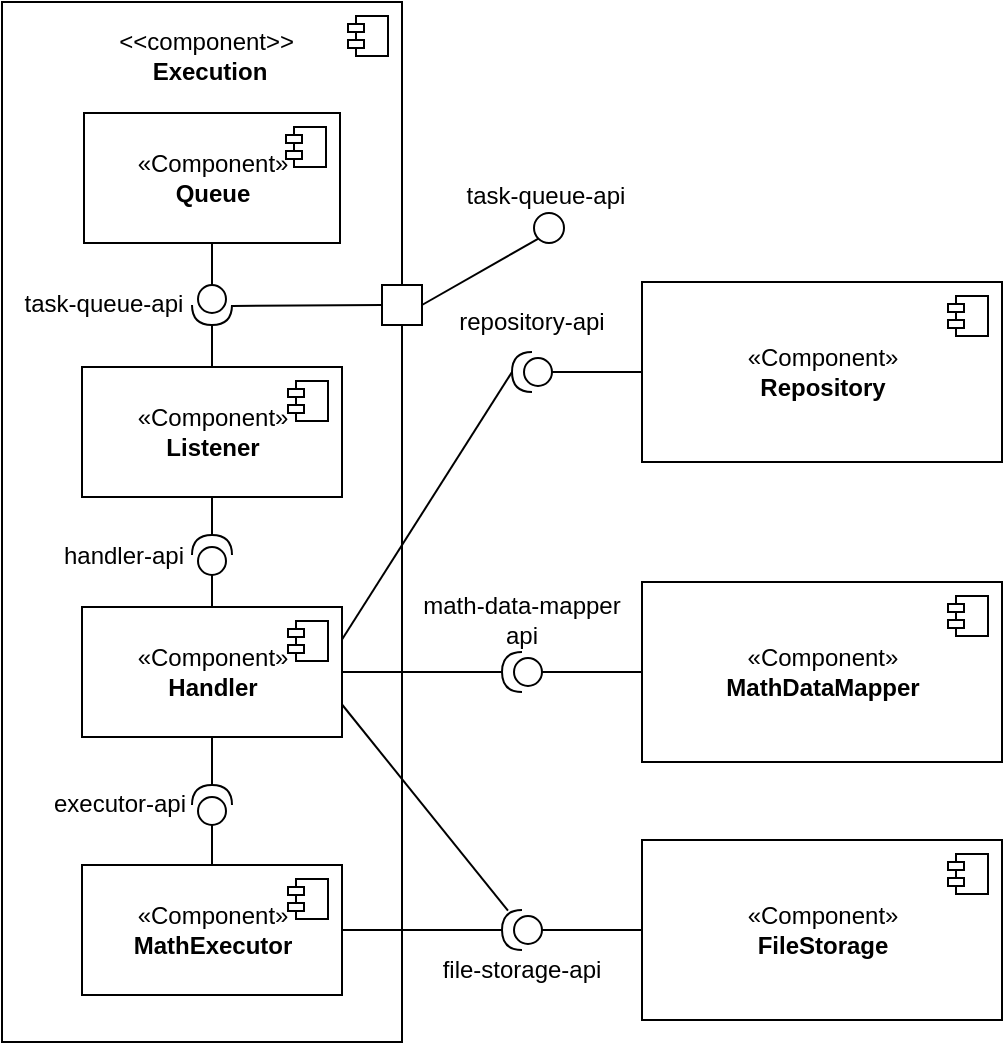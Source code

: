 <mxfile version="17.2.4" type="device"><diagram id="9peL6Jdyi7slHA2bSrLi" name="Страница 1"><mxGraphModel dx="1072" dy="1949" grid="1" gridSize="10" guides="1" tooltips="1" connect="1" arrows="1" fold="1" page="1" pageScale="1" pageWidth="827" pageHeight="1169" math="0" shadow="0"><root><mxCell id="0"/><mxCell id="1" parent="0"/><mxCell id="KFWdIDt0UImOJ-kJL9E7-3" value="" style="html=1;dropTarget=0;" vertex="1" parent="1"><mxGeometry x="60" y="-1150" width="200" height="520" as="geometry"/></mxCell><mxCell id="KFWdIDt0UImOJ-kJL9E7-4" value="" style="shape=module;jettyWidth=8;jettyHeight=4;" vertex="1" parent="KFWdIDt0UImOJ-kJL9E7-3"><mxGeometry x="1" width="20" height="20" relative="1" as="geometry"><mxPoint x="-27" y="7" as="offset"/></mxGeometry></mxCell><mxCell id="KFWdIDt0UImOJ-kJL9E7-5" value="&amp;lt;&amp;lt;component&amp;gt;&amp;gt;&amp;nbsp;&lt;br&gt;&lt;b&gt;Execution&lt;/b&gt;" style="text;html=1;strokeColor=none;fillColor=none;align=center;verticalAlign=middle;whiteSpace=wrap;rounded=0;" vertex="1" parent="1"><mxGeometry x="134" y="-1138.5" width="60" height="30" as="geometry"/></mxCell><mxCell id="KFWdIDt0UImOJ-kJL9E7-73" style="edgeStyle=none;rounded=0;orthogonalLoop=1;jettySize=auto;html=1;exitX=1;exitY=0.5;exitDx=0;exitDy=0;endArrow=none;endFill=0;entryX=1;entryY=0.5;entryDx=0;entryDy=0;entryPerimeter=0;" edge="1" parent="1" source="KFWdIDt0UImOJ-kJL9E7-6" target="KFWdIDt0UImOJ-kJL9E7-38"><mxGeometry relative="1" as="geometry"><mxPoint x="407" y="-508.5" as="targetPoint"/></mxGeometry></mxCell><mxCell id="KFWdIDt0UImOJ-kJL9E7-6" value="«Component»&lt;br&gt;&lt;b&gt;MathExecutor&lt;/b&gt;" style="html=1;dropTarget=0;" vertex="1" parent="1"><mxGeometry x="100" y="-718.5" width="130" height="65" as="geometry"/></mxCell><mxCell id="KFWdIDt0UImOJ-kJL9E7-7" value="" style="shape=module;jettyWidth=8;jettyHeight=4;" vertex="1" parent="KFWdIDt0UImOJ-kJL9E7-6"><mxGeometry x="1" width="20" height="20" relative="1" as="geometry"><mxPoint x="-27" y="7" as="offset"/></mxGeometry></mxCell><mxCell id="KFWdIDt0UImOJ-kJL9E7-66" style="edgeStyle=none;rounded=0;orthogonalLoop=1;jettySize=auto;html=1;exitX=1;exitY=0.5;exitDx=0;exitDy=0;entryX=1;entryY=0.5;entryDx=0;entryDy=0;entryPerimeter=0;endArrow=none;endFill=0;" edge="1" parent="1" source="KFWdIDt0UImOJ-kJL9E7-9" target="KFWdIDt0UImOJ-kJL9E7-64"><mxGeometry relative="1" as="geometry"/></mxCell><mxCell id="KFWdIDt0UImOJ-kJL9E7-68" style="edgeStyle=none;rounded=0;orthogonalLoop=1;jettySize=auto;html=1;exitX=1;exitY=0.25;exitDx=0;exitDy=0;entryX=1;entryY=0.5;entryDx=0;entryDy=0;entryPerimeter=0;endArrow=none;endFill=0;" edge="1" parent="1" source="KFWdIDt0UImOJ-kJL9E7-9" target="KFWdIDt0UImOJ-kJL9E7-59"><mxGeometry relative="1" as="geometry"/></mxCell><mxCell id="KFWdIDt0UImOJ-kJL9E7-69" style="edgeStyle=none;rounded=0;orthogonalLoop=1;jettySize=auto;html=1;exitX=0.5;exitY=1;exitDx=0;exitDy=0;entryX=1;entryY=0.5;entryDx=0;entryDy=0;entryPerimeter=0;endArrow=none;endFill=0;" edge="1" parent="1" source="KFWdIDt0UImOJ-kJL9E7-9" target="KFWdIDt0UImOJ-kJL9E7-28"><mxGeometry relative="1" as="geometry"/></mxCell><mxCell id="KFWdIDt0UImOJ-kJL9E7-72" style="edgeStyle=none;rounded=0;orthogonalLoop=1;jettySize=auto;html=1;exitX=1;exitY=0.75;exitDx=0;exitDy=0;entryX=0.851;entryY=0.982;entryDx=0;entryDy=0;entryPerimeter=0;endArrow=none;endFill=0;" edge="1" parent="1" source="KFWdIDt0UImOJ-kJL9E7-9" target="KFWdIDt0UImOJ-kJL9E7-38"><mxGeometry relative="1" as="geometry"/></mxCell><mxCell id="KFWdIDt0UImOJ-kJL9E7-9" value="«Component»&lt;br&gt;&lt;b&gt;Handler&lt;/b&gt;" style="html=1;dropTarget=0;" vertex="1" parent="1"><mxGeometry x="100" y="-847.5" width="130" height="65" as="geometry"/></mxCell><mxCell id="KFWdIDt0UImOJ-kJL9E7-10" value="" style="shape=module;jettyWidth=8;jettyHeight=4;" vertex="1" parent="KFWdIDt0UImOJ-kJL9E7-9"><mxGeometry x="1" width="20" height="20" relative="1" as="geometry"><mxPoint x="-27" y="7" as="offset"/></mxGeometry></mxCell><mxCell id="KFWdIDt0UImOJ-kJL9E7-51" style="edgeStyle=none;rounded=0;orthogonalLoop=1;jettySize=auto;html=1;exitX=0.5;exitY=1;exitDx=0;exitDy=0;endArrow=none;endFill=0;entryX=1;entryY=0.5;entryDx=0;entryDy=0;entryPerimeter=0;" edge="1" parent="1" source="KFWdIDt0UImOJ-kJL9E7-11" target="KFWdIDt0UImOJ-kJL9E7-25"><mxGeometry relative="1" as="geometry"><mxPoint x="187" y="-888.5" as="targetPoint"/></mxGeometry></mxCell><mxCell id="KFWdIDt0UImOJ-kJL9E7-11" value="«Component»&lt;br&gt;&lt;b&gt;Listener&lt;/b&gt;" style="html=1;dropTarget=0;" vertex="1" parent="1"><mxGeometry x="100" y="-967.5" width="130" height="65" as="geometry"/></mxCell><mxCell id="KFWdIDt0UImOJ-kJL9E7-12" value="" style="shape=module;jettyWidth=8;jettyHeight=4;" vertex="1" parent="KFWdIDt0UImOJ-kJL9E7-11"><mxGeometry x="1" width="20" height="20" relative="1" as="geometry"><mxPoint x="-27" y="7" as="offset"/></mxGeometry></mxCell><mxCell id="KFWdIDt0UImOJ-kJL9E7-45" style="edgeStyle=none;rounded=0;orthogonalLoop=1;jettySize=auto;html=1;exitX=0.5;exitY=1;exitDx=0;exitDy=0;entryX=0;entryY=0.5;entryDx=0;entryDy=0;entryPerimeter=0;endArrow=none;endFill=0;" edge="1" parent="1" source="KFWdIDt0UImOJ-kJL9E7-14" target="KFWdIDt0UImOJ-kJL9E7-44"><mxGeometry relative="1" as="geometry"/></mxCell><mxCell id="KFWdIDt0UImOJ-kJL9E7-14" value="«Component»&lt;br&gt;&lt;b&gt;Queue&lt;/b&gt;" style="html=1;dropTarget=0;" vertex="1" parent="1"><mxGeometry x="101" y="-1094.5" width="128" height="65" as="geometry"/></mxCell><mxCell id="KFWdIDt0UImOJ-kJL9E7-15" value="" style="shape=module;jettyWidth=8;jettyHeight=4;" vertex="1" parent="KFWdIDt0UImOJ-kJL9E7-14"><mxGeometry x="1" width="20" height="20" relative="1" as="geometry"><mxPoint x="-27" y="7" as="offset"/></mxGeometry></mxCell><mxCell id="KFWdIDt0UImOJ-kJL9E7-70" style="edgeStyle=none;rounded=0;orthogonalLoop=1;jettySize=auto;html=1;exitX=0;exitY=0.5;exitDx=0;exitDy=0;exitPerimeter=0;entryX=0.5;entryY=0;entryDx=0;entryDy=0;endArrow=none;endFill=0;" edge="1" parent="1" source="KFWdIDt0UImOJ-kJL9E7-28" target="KFWdIDt0UImOJ-kJL9E7-6"><mxGeometry relative="1" as="geometry"/></mxCell><mxCell id="KFWdIDt0UImOJ-kJL9E7-28" value="" style="shape=providedRequiredInterface;html=1;verticalLabelPosition=bottom;sketch=0;direction=north;" vertex="1" parent="1"><mxGeometry x="155" y="-758.5" width="20" height="20" as="geometry"/></mxCell><mxCell id="KFWdIDt0UImOJ-kJL9E7-35" value="«Component»&lt;br&gt;&lt;b&gt;FileStorage&lt;/b&gt;" style="html=1;dropTarget=0;fillColor=default;" vertex="1" parent="1"><mxGeometry x="380" y="-731" width="180" height="90" as="geometry"/></mxCell><mxCell id="KFWdIDt0UImOJ-kJL9E7-36" value="" style="shape=module;jettyWidth=8;jettyHeight=4;fillColor=default;" vertex="1" parent="KFWdIDt0UImOJ-kJL9E7-35"><mxGeometry x="1" width="20" height="20" relative="1" as="geometry"><mxPoint x="-27" y="7" as="offset"/></mxGeometry></mxCell><mxCell id="KFWdIDt0UImOJ-kJL9E7-53" style="edgeStyle=none;rounded=0;orthogonalLoop=1;jettySize=auto;html=1;exitX=0;exitY=0.5;exitDx=0;exitDy=0;exitPerimeter=0;entryX=0;entryY=0.5;entryDx=0;entryDy=0;endArrow=none;endFill=0;" edge="1" parent="1" source="KFWdIDt0UImOJ-kJL9E7-38" target="KFWdIDt0UImOJ-kJL9E7-35"><mxGeometry relative="1" as="geometry"/></mxCell><mxCell id="KFWdIDt0UImOJ-kJL9E7-38" value="" style="shape=providedRequiredInterface;html=1;verticalLabelPosition=bottom;sketch=0;fillColor=default;direction=west;" vertex="1" parent="1"><mxGeometry x="310" y="-696" width="20" height="20" as="geometry"/></mxCell><mxCell id="KFWdIDt0UImOJ-kJL9E7-39" value="file-storage-api" style="text;html=1;strokeColor=none;fillColor=none;align=center;verticalAlign=middle;whiteSpace=wrap;rounded=0;" vertex="1" parent="1"><mxGeometry x="275" y="-681" width="90" height="30" as="geometry"/></mxCell><mxCell id="KFWdIDt0UImOJ-kJL9E7-46" style="edgeStyle=none;rounded=0;orthogonalLoop=1;jettySize=auto;html=1;exitX=1;exitY=0.5;exitDx=0;exitDy=0;exitPerimeter=0;entryX=0.5;entryY=0;entryDx=0;entryDy=0;endArrow=none;endFill=0;" edge="1" parent="1" source="KFWdIDt0UImOJ-kJL9E7-44" target="KFWdIDt0UImOJ-kJL9E7-11"><mxGeometry relative="1" as="geometry"/></mxCell><mxCell id="KFWdIDt0UImOJ-kJL9E7-52" style="edgeStyle=none;rounded=0;orthogonalLoop=1;jettySize=auto;html=1;exitX=0;exitY=0.5;exitDx=0;exitDy=0;exitPerimeter=0;entryX=0.5;entryY=0;entryDx=0;entryDy=0;endArrow=none;endFill=0;" edge="1" parent="1" source="KFWdIDt0UImOJ-kJL9E7-25" target="KFWdIDt0UImOJ-kJL9E7-9"><mxGeometry relative="1" as="geometry"/></mxCell><mxCell id="KFWdIDt0UImOJ-kJL9E7-25" value="" style="shape=providedRequiredInterface;html=1;verticalLabelPosition=bottom;sketch=0;direction=north;" vertex="1" parent="1"><mxGeometry x="155" y="-883.5" width="20" height="20" as="geometry"/></mxCell><mxCell id="KFWdIDt0UImOJ-kJL9E7-47" value="handler-api" style="text;html=1;strokeColor=none;fillColor=none;align=center;verticalAlign=middle;whiteSpace=wrap;rounded=0;" vertex="1" parent="1"><mxGeometry x="75.5" y="-888.5" width="90" height="30" as="geometry"/></mxCell><mxCell id="KFWdIDt0UImOJ-kJL9E7-56" value="«Component»&lt;br&gt;&lt;b&gt;Repository&lt;/b&gt;" style="html=1;dropTarget=0;fillColor=default;" vertex="1" parent="1"><mxGeometry x="380" y="-1010" width="180" height="90" as="geometry"/></mxCell><mxCell id="KFWdIDt0UImOJ-kJL9E7-57" value="" style="shape=module;jettyWidth=8;jettyHeight=4;fillColor=default;" vertex="1" parent="KFWdIDt0UImOJ-kJL9E7-56"><mxGeometry x="1" width="20" height="20" relative="1" as="geometry"><mxPoint x="-27" y="7" as="offset"/></mxGeometry></mxCell><mxCell id="KFWdIDt0UImOJ-kJL9E7-58" style="edgeStyle=none;rounded=0;orthogonalLoop=1;jettySize=auto;html=1;exitX=0;exitY=0.5;exitDx=0;exitDy=0;exitPerimeter=0;entryX=0;entryY=0.5;entryDx=0;entryDy=0;endArrow=none;endFill=0;" edge="1" parent="1" source="KFWdIDt0UImOJ-kJL9E7-59" target="KFWdIDt0UImOJ-kJL9E7-56"><mxGeometry relative="1" as="geometry"/></mxCell><mxCell id="KFWdIDt0UImOJ-kJL9E7-59" value="" style="shape=providedRequiredInterface;html=1;verticalLabelPosition=bottom;sketch=0;fillColor=default;direction=west;" vertex="1" parent="1"><mxGeometry x="315" y="-975" width="20" height="20" as="geometry"/></mxCell><mxCell id="KFWdIDt0UImOJ-kJL9E7-60" value="repository-api" style="text;html=1;strokeColor=none;fillColor=none;align=center;verticalAlign=middle;whiteSpace=wrap;rounded=0;" vertex="1" parent="1"><mxGeometry x="280" y="-1005" width="90" height="30" as="geometry"/></mxCell><mxCell id="KFWdIDt0UImOJ-kJL9E7-61" value="«Component»&lt;br&gt;&lt;b&gt;MathDataMapper&lt;/b&gt;" style="html=1;dropTarget=0;fillColor=default;" vertex="1" parent="1"><mxGeometry x="380" y="-860" width="180" height="90" as="geometry"/></mxCell><mxCell id="KFWdIDt0UImOJ-kJL9E7-62" value="" style="shape=module;jettyWidth=8;jettyHeight=4;fillColor=default;" vertex="1" parent="KFWdIDt0UImOJ-kJL9E7-61"><mxGeometry x="1" width="20" height="20" relative="1" as="geometry"><mxPoint x="-27" y="7" as="offset"/></mxGeometry></mxCell><mxCell id="KFWdIDt0UImOJ-kJL9E7-63" style="edgeStyle=none;rounded=0;orthogonalLoop=1;jettySize=auto;html=1;exitX=0;exitY=0.5;exitDx=0;exitDy=0;exitPerimeter=0;entryX=0;entryY=0.5;entryDx=0;entryDy=0;endArrow=none;endFill=0;" edge="1" parent="1" source="KFWdIDt0UImOJ-kJL9E7-64" target="KFWdIDt0UImOJ-kJL9E7-61"><mxGeometry relative="1" as="geometry"/></mxCell><mxCell id="KFWdIDt0UImOJ-kJL9E7-64" value="" style="shape=providedRequiredInterface;html=1;verticalLabelPosition=bottom;sketch=0;fillColor=default;direction=west;" vertex="1" parent="1"><mxGeometry x="310" y="-825" width="20" height="20" as="geometry"/></mxCell><mxCell id="KFWdIDt0UImOJ-kJL9E7-65" value="math-data-mapper&lt;br&gt;api" style="text;html=1;strokeColor=none;fillColor=none;align=center;verticalAlign=middle;whiteSpace=wrap;rounded=0;" vertex="1" parent="1"><mxGeometry x="260" y="-856" width="120" height="30" as="geometry"/></mxCell><mxCell id="KFWdIDt0UImOJ-kJL9E7-71" value="executor-api" style="text;html=1;strokeColor=none;fillColor=none;align=center;verticalAlign=middle;whiteSpace=wrap;rounded=0;" vertex="1" parent="1"><mxGeometry x="74" y="-764.5" width="90" height="30" as="geometry"/></mxCell><mxCell id="KFWdIDt0UImOJ-kJL9E7-75" value="" style="ellipse;whiteSpace=wrap;html=1;aspect=fixed;" vertex="1" parent="1"><mxGeometry x="326" y="-1044.5" width="15" height="15" as="geometry"/></mxCell><mxCell id="KFWdIDt0UImOJ-kJL9E7-80" style="edgeStyle=none;rounded=0;orthogonalLoop=1;jettySize=auto;html=1;exitX=1;exitY=0.5;exitDx=0;exitDy=0;entryX=0;entryY=1;entryDx=0;entryDy=0;endArrow=none;endFill=0;" edge="1" parent="1" source="KFWdIDt0UImOJ-kJL9E7-76" target="KFWdIDt0UImOJ-kJL9E7-75"><mxGeometry relative="1" as="geometry"/></mxCell><mxCell id="KFWdIDt0UImOJ-kJL9E7-83" style="edgeStyle=none;rounded=0;orthogonalLoop=1;jettySize=auto;html=1;exitX=0;exitY=0.5;exitDx=0;exitDy=0;entryX=0.525;entryY=-0.008;entryDx=0;entryDy=0;entryPerimeter=0;endArrow=none;endFill=0;" edge="1" parent="1" source="KFWdIDt0UImOJ-kJL9E7-76" target="KFWdIDt0UImOJ-kJL9E7-44"><mxGeometry relative="1" as="geometry"/></mxCell><mxCell id="KFWdIDt0UImOJ-kJL9E7-76" value="" style="whiteSpace=wrap;html=1;aspect=fixed;" vertex="1" parent="1"><mxGeometry x="250" y="-1008.5" width="20" height="20" as="geometry"/></mxCell><mxCell id="KFWdIDt0UImOJ-kJL9E7-41" value="task-queue-api" style="text;html=1;strokeColor=none;fillColor=none;align=center;verticalAlign=middle;whiteSpace=wrap;rounded=0;" vertex="1" parent="1"><mxGeometry x="66" y="-1014.5" width="90" height="30" as="geometry"/></mxCell><mxCell id="KFWdIDt0UImOJ-kJL9E7-44" value="" style="shape=providedRequiredInterface;html=1;verticalLabelPosition=bottom;sketch=0;direction=south;" vertex="1" parent="1"><mxGeometry x="155" y="-1008.5" width="20" height="20" as="geometry"/></mxCell><mxCell id="KFWdIDt0UImOJ-kJL9E7-84" value="task-queue-api" style="text;html=1;strokeColor=none;fillColor=none;align=center;verticalAlign=middle;whiteSpace=wrap;rounded=0;" vertex="1" parent="1"><mxGeometry x="287" y="-1068.5" width="90" height="30" as="geometry"/></mxCell></root></mxGraphModel></diagram></mxfile>